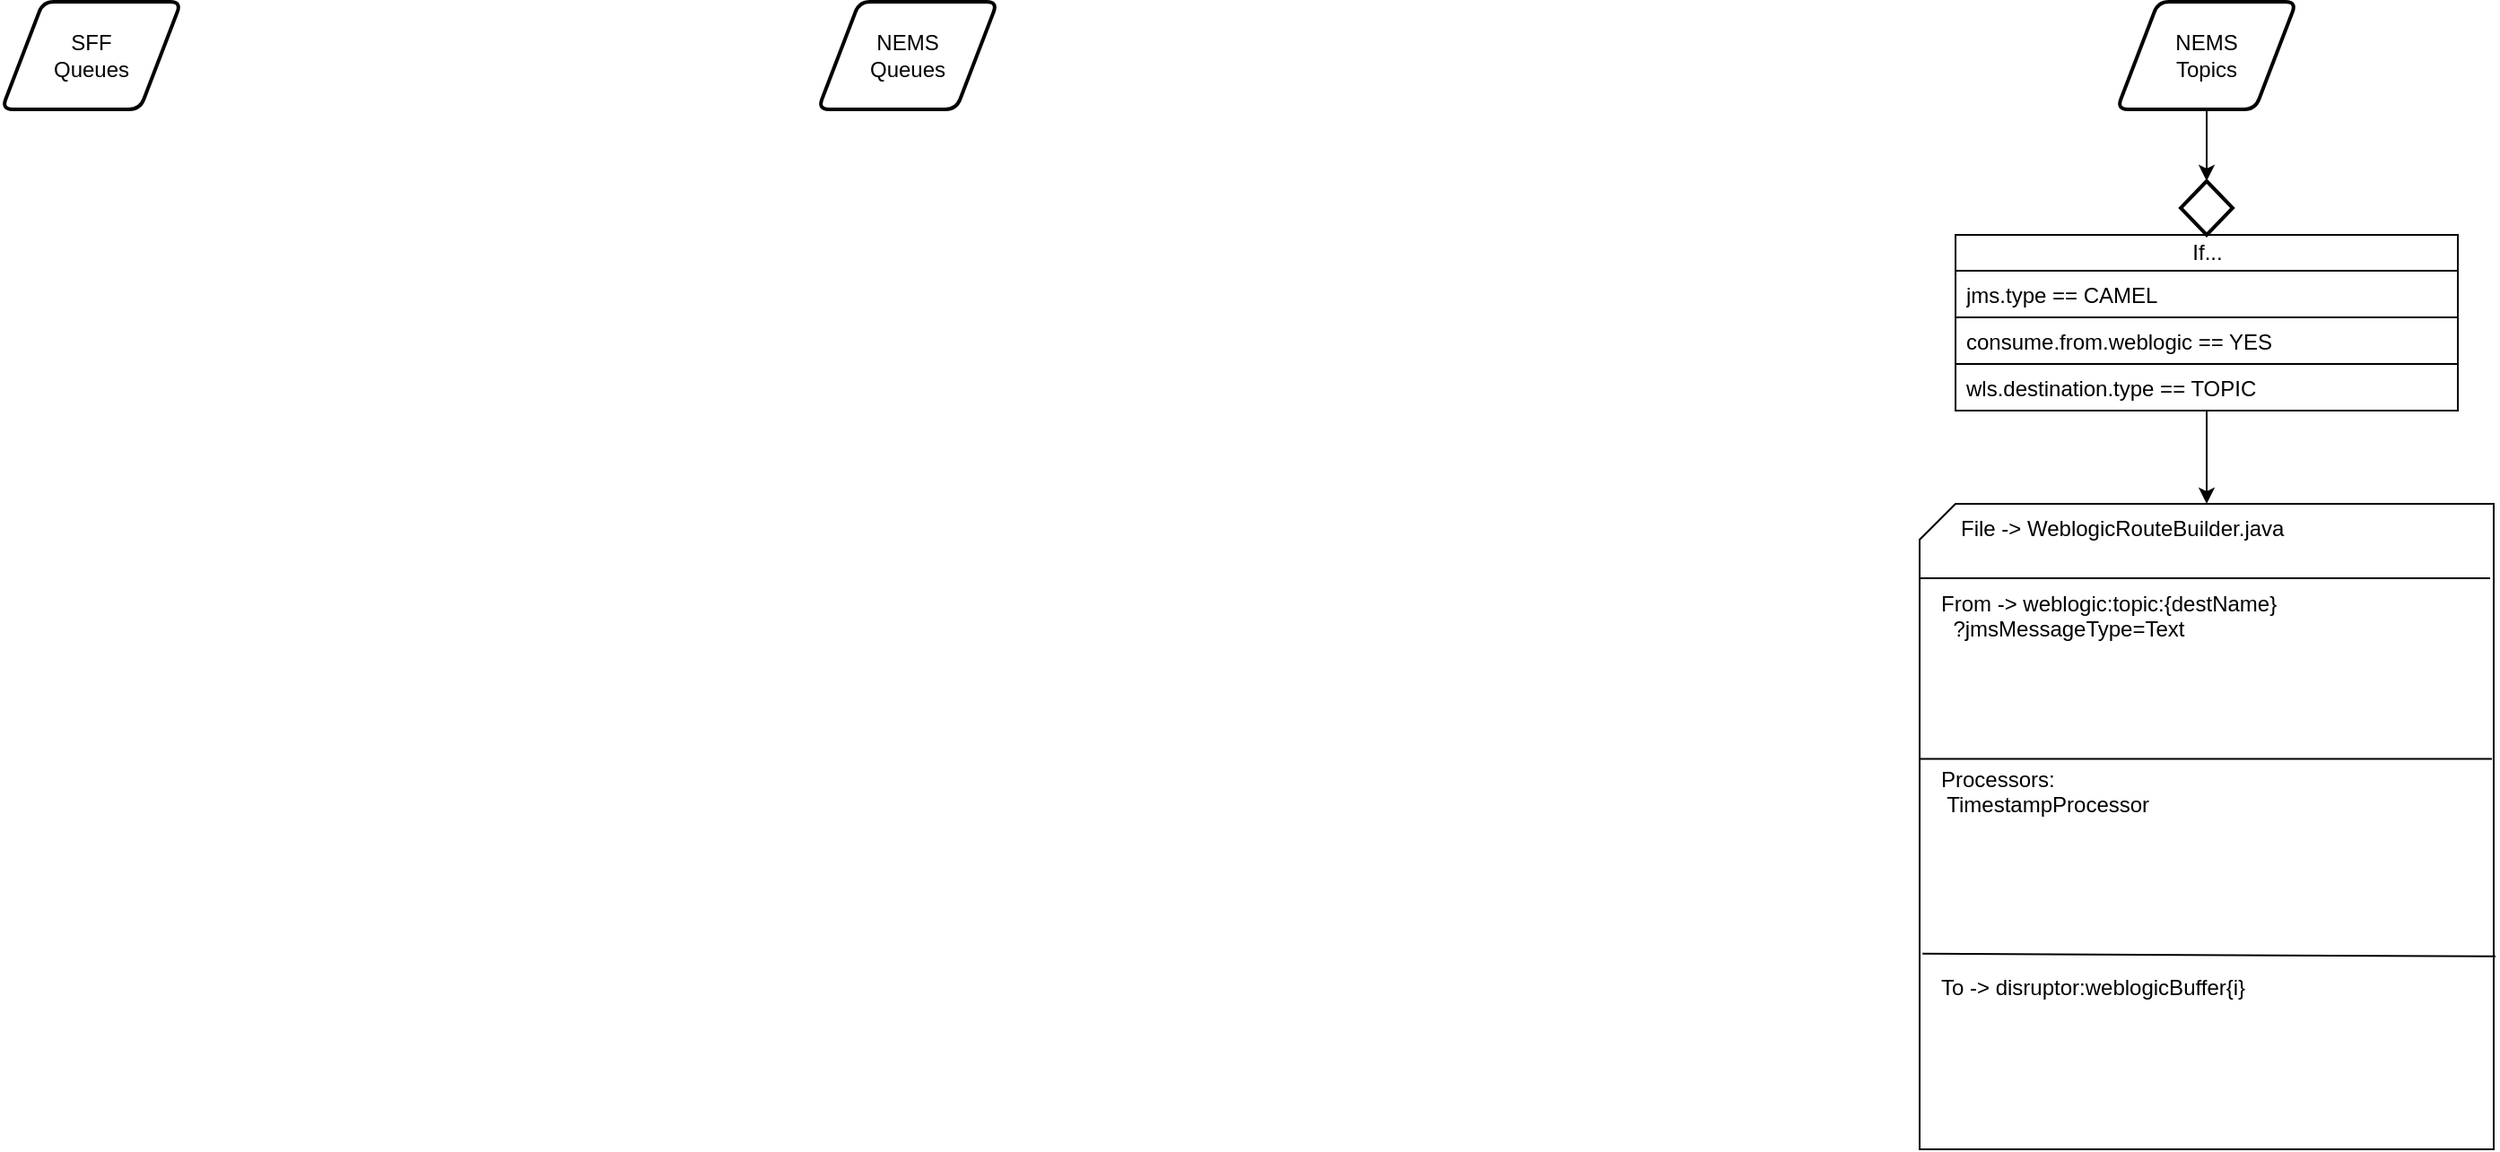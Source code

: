 <mxfile version="21.2.2" type="github">
  <diagram id="C5RBs43oDa-KdzZeNtuy" name="Page-1">
    <mxGraphModel dx="1038" dy="670" grid="1" gridSize="10" guides="1" tooltips="1" connect="1" arrows="1" fold="1" page="1" pageScale="1" pageWidth="2339" pageHeight="3300" math="0" shadow="0">
      <root>
        <mxCell id="WIyWlLk6GJQsqaUBKTNV-0" />
        <mxCell id="WIyWlLk6GJQsqaUBKTNV-1" parent="WIyWlLk6GJQsqaUBKTNV-0" />
        <mxCell id="1s6K8p0i9m4qC-OMNX9N-7" value="" style="edgeStyle=orthogonalEdgeStyle;rounded=0;orthogonalLoop=1;jettySize=auto;html=1;entryX=0.5;entryY=0;entryDx=0;entryDy=0;entryPerimeter=0;" edge="1" parent="WIyWlLk6GJQsqaUBKTNV-1" source="1s6K8p0i9m4qC-OMNX9N-32" target="1s6K8p0i9m4qC-OMNX9N-30">
          <mxGeometry relative="1" as="geometry">
            <mxPoint x="1309" y="80" as="sourcePoint" />
            <mxPoint x="1309" y="110" as="targetPoint" />
          </mxGeometry>
        </mxCell>
        <mxCell id="1s6K8p0i9m4qC-OMNX9N-31" value="" style="group" vertex="1" connectable="0" parent="WIyWlLk6GJQsqaUBKTNV-1">
          <mxGeometry x="1169" y="120" width="280" height="134" as="geometry" />
        </mxCell>
        <mxCell id="1s6K8p0i9m4qC-OMNX9N-26" value="If..." style="swimlane;fontStyle=0;childLayout=stackLayout;horizontal=1;startSize=20;fillColor=default;horizontalStack=0;resizeParent=1;resizeParentMax=0;resizeLast=0;collapsible=1;marginBottom=0;html=1;" vertex="1" parent="1s6K8p0i9m4qC-OMNX9N-31">
          <mxGeometry y="30" width="280" height="98" as="geometry" />
        </mxCell>
        <mxCell id="1s6K8p0i9m4qC-OMNX9N-27" value="jms.type == CAMEL" style="text;strokeColor=default;fillColor=default;align=left;verticalAlign=top;spacingLeft=4;spacingRight=4;overflow=hidden;rotatable=0;points=[[0,0.5],[1,0.5]];portConstraint=eastwest;whiteSpace=wrap;html=1;" vertex="1" parent="1s6K8p0i9m4qC-OMNX9N-26">
          <mxGeometry y="20" width="280" height="26" as="geometry" />
        </mxCell>
        <mxCell id="1s6K8p0i9m4qC-OMNX9N-28" value="consume.from.weblogic == YES" style="text;strokeColor=default;fillColor=default;align=left;verticalAlign=top;spacingLeft=4;spacingRight=4;overflow=hidden;rotatable=0;points=[[0,0.5],[1,0.5]];portConstraint=eastwest;whiteSpace=wrap;html=1;" vertex="1" parent="1s6K8p0i9m4qC-OMNX9N-26">
          <mxGeometry y="46" width="280" height="26" as="geometry" />
        </mxCell>
        <mxCell id="1s6K8p0i9m4qC-OMNX9N-29" value="wls.destination.type == TOPIC" style="text;strokeColor=default;fillColor=default;align=left;verticalAlign=top;spacingLeft=4;spacingRight=4;overflow=hidden;rotatable=0;points=[[0,0.5],[1,0.5]];portConstraint=eastwest;whiteSpace=wrap;html=1;" vertex="1" parent="1s6K8p0i9m4qC-OMNX9N-26">
          <mxGeometry y="72" width="280" height="26" as="geometry" />
        </mxCell>
        <mxCell id="1s6K8p0i9m4qC-OMNX9N-30" value="" style="strokeWidth=2;html=1;shape=mxgraph.flowchart.decision;whiteSpace=wrap;" vertex="1" parent="1s6K8p0i9m4qC-OMNX9N-31">
          <mxGeometry x="125.52" width="28.96" height="30" as="geometry" />
        </mxCell>
        <mxCell id="1s6K8p0i9m4qC-OMNX9N-32" value="NEMS&lt;br&gt;Topics" style="shape=parallelogram;html=1;strokeWidth=2;perimeter=parallelogramPerimeter;whiteSpace=wrap;rounded=1;arcSize=12;size=0.23;" vertex="1" parent="WIyWlLk6GJQsqaUBKTNV-1">
          <mxGeometry x="1259" y="20" width="100" height="60" as="geometry" />
        </mxCell>
        <mxCell id="1s6K8p0i9m4qC-OMNX9N-33" value="NEMS&lt;br&gt;Queues" style="shape=parallelogram;html=1;strokeWidth=2;perimeter=parallelogramPerimeter;whiteSpace=wrap;rounded=1;arcSize=12;size=0.23;" vertex="1" parent="WIyWlLk6GJQsqaUBKTNV-1">
          <mxGeometry x="535" y="20" width="100" height="60" as="geometry" />
        </mxCell>
        <mxCell id="1s6K8p0i9m4qC-OMNX9N-34" value="SFF&lt;br&gt;Queues" style="shape=parallelogram;html=1;strokeWidth=2;perimeter=parallelogramPerimeter;whiteSpace=wrap;rounded=1;arcSize=12;size=0.23;" vertex="1" parent="WIyWlLk6GJQsqaUBKTNV-1">
          <mxGeometry x="80" y="20" width="100" height="60" as="geometry" />
        </mxCell>
        <mxCell id="1s6K8p0i9m4qC-OMNX9N-62" value="" style="group" vertex="1" connectable="0" parent="WIyWlLk6GJQsqaUBKTNV-1">
          <mxGeometry x="1149" y="300" width="320" height="360" as="geometry" />
        </mxCell>
        <mxCell id="1s6K8p0i9m4qC-OMNX9N-54" value="" style="verticalLabelPosition=bottom;verticalAlign=top;html=1;shape=card;whiteSpace=wrap;size=20;arcSize=12;" vertex="1" parent="1s6K8p0i9m4qC-OMNX9N-62">
          <mxGeometry width="320" height="360" as="geometry" />
        </mxCell>
        <mxCell id="1s6K8p0i9m4qC-OMNX9N-55" value="From -&amp;gt; weblogic:topic:{destName}&lt;br&gt;&lt;span style=&quot;white-space: pre;&quot;&gt;	&lt;span style=&quot;white-space: pre;&quot;&gt;	&lt;/span&gt;&lt;/span&gt;?jmsMessageType=Text" style="text;html=1;align=left;verticalAlign=top;resizable=0;points=[];autosize=1;strokeColor=none;fillColor=none;labelBackgroundColor=none;" vertex="1" parent="1s6K8p0i9m4qC-OMNX9N-62">
          <mxGeometry x="10" y="41.538" width="210" height="40" as="geometry" />
        </mxCell>
        <mxCell id="1s6K8p0i9m4qC-OMNX9N-58" value="" style="endArrow=none;html=1;rounded=0;exitX=0;exitY=0.395;exitDx=0;exitDy=0;exitPerimeter=0;entryX=0.997;entryY=0.395;entryDx=0;entryDy=0;entryPerimeter=0;" edge="1" parent="1s6K8p0i9m4qC-OMNX9N-62" source="1s6K8p0i9m4qC-OMNX9N-54" target="1s6K8p0i9m4qC-OMNX9N-54">
          <mxGeometry width="50" height="50" relative="1" as="geometry">
            <mxPoint x="20" y="74.851" as="sourcePoint" />
            <mxPoint x="70" y="-14.257" as="targetPoint" />
          </mxGeometry>
        </mxCell>
        <mxCell id="1s6K8p0i9m4qC-OMNX9N-59" value="File -&amp;gt; WeblogicRouteBuilder.java" style="text;html=1;align=left;verticalAlign=top;resizable=0;points=[];autosize=1;strokeColor=none;fillColor=none;labelBackgroundColor=none;" vertex="1" parent="1s6K8p0i9m4qC-OMNX9N-62">
          <mxGeometry x="21" y="0.002" width="200" height="30" as="geometry" />
        </mxCell>
        <mxCell id="1s6K8p0i9m4qC-OMNX9N-60" value="" style="endArrow=none;html=1;rounded=0;exitX=0.005;exitY=0.697;exitDx=0;exitDy=0;exitPerimeter=0;entryX=1.003;entryY=0.701;entryDx=0;entryDy=0;entryPerimeter=0;" edge="1" parent="1s6K8p0i9m4qC-OMNX9N-62" source="1s6K8p0i9m4qC-OMNX9N-54" target="1s6K8p0i9m4qC-OMNX9N-54">
          <mxGeometry width="50" height="50" relative="1" as="geometry">
            <mxPoint x="2" y="235.248" as="sourcePoint" />
            <mxPoint x="320" y="235.248" as="targetPoint" />
          </mxGeometry>
        </mxCell>
        <mxCell id="1s6K8p0i9m4qC-OMNX9N-61" value="To -&amp;gt; disruptor:weblogicBuffer{i}" style="text;html=1;align=left;verticalAlign=top;resizable=0;points=[];autosize=1;strokeColor=none;fillColor=none;labelBackgroundColor=none;" vertex="1" parent="1s6K8p0i9m4qC-OMNX9N-62">
          <mxGeometry x="10" y="255.792" width="190" height="30" as="geometry" />
        </mxCell>
        <mxCell id="1s6K8p0i9m4qC-OMNX9N-78" value="" style="endArrow=none;html=1;rounded=0;exitX=0;exitY=0.451;exitDx=0;exitDy=0;exitPerimeter=0;entryX=0.995;entryY=0.451;entryDx=0;entryDy=0;entryPerimeter=0;" edge="1" parent="1s6K8p0i9m4qC-OMNX9N-62">
          <mxGeometry width="50" height="50" relative="1" as="geometry">
            <mxPoint y="41.538" as="sourcePoint" />
            <mxPoint x="318" y="41.538" as="targetPoint" />
          </mxGeometry>
        </mxCell>
        <mxCell id="1s6K8p0i9m4qC-OMNX9N-79" value="Processors:&lt;br&gt;&lt;span style=&quot;white-space: pre;&quot;&gt;	&lt;/span&gt;TimestampProcessor" style="text;html=1;align=left;verticalAlign=top;resizable=0;points=[];autosize=1;strokeColor=none;fillColor=none;labelBackgroundColor=none;" vertex="1" parent="1s6K8p0i9m4qC-OMNX9N-62">
          <mxGeometry x="10" y="139.998" width="160" height="40" as="geometry" />
        </mxCell>
        <mxCell id="1s6K8p0i9m4qC-OMNX9N-63" style="edgeStyle=orthogonalEdgeStyle;rounded=0;orthogonalLoop=1;jettySize=auto;html=1;" edge="1" parent="WIyWlLk6GJQsqaUBKTNV-1" source="1s6K8p0i9m4qC-OMNX9N-26" target="1s6K8p0i9m4qC-OMNX9N-54">
          <mxGeometry relative="1" as="geometry" />
        </mxCell>
      </root>
    </mxGraphModel>
  </diagram>
</mxfile>
